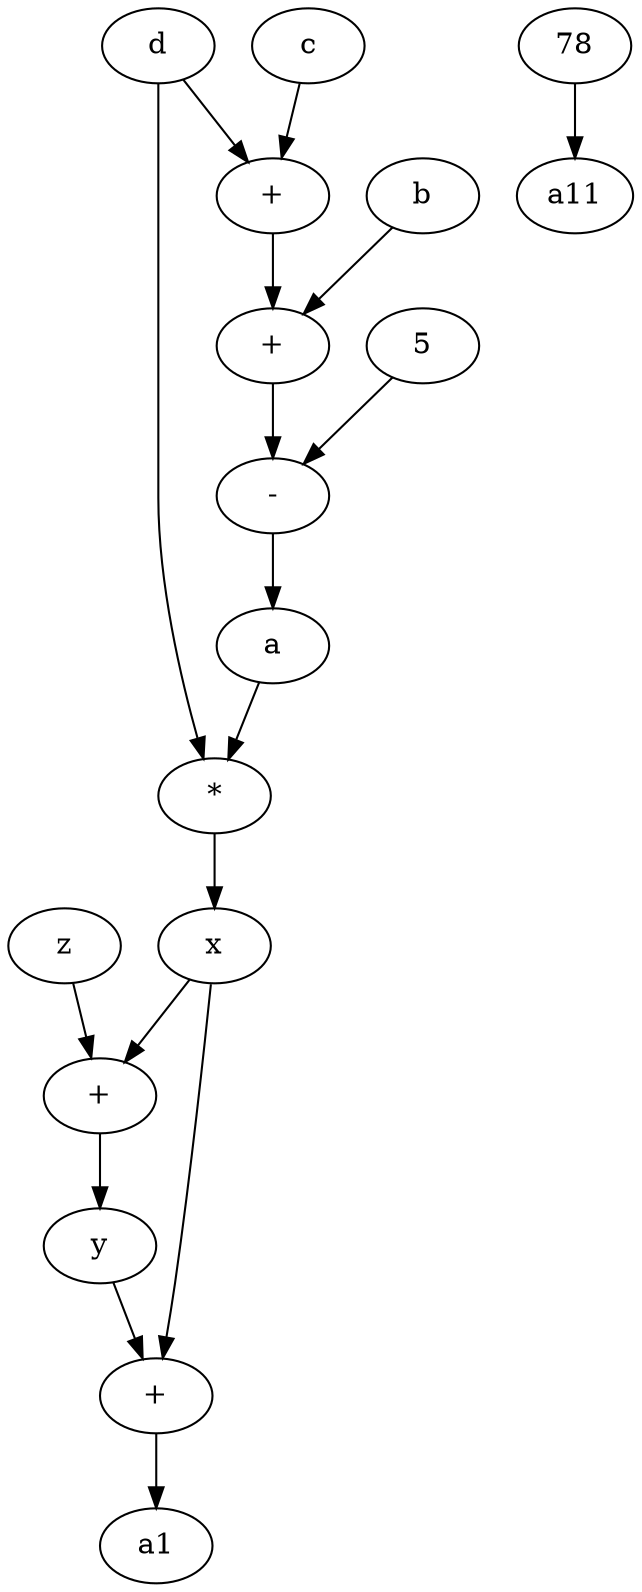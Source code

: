 digraph DFG {
    "0x149e05e50" [label="a"];
    "0x149e05e50" -> "0x149e06310";
    "0x149e06310" [label="*"];
    "0x149e06310" -> "0x149e05d90";
    "0x149e05d90" [label="x"];
    "0x149e05d90" -> "0x149e066c0";
    "0x149e066c0" [label="+"];
    "0x149e066c0" -> "0x149e06260";
    "0x149e06260" [label="y"];
    "0x149e06260" -> "0x149e06740";
    "0x149e06740" [label="+"];
    "0x149e06740" -> "0x149e06700";
    "0x149e06700" [label="a1"];
    "0x149e05d90" -> "0x149e06740";
    "0x149e060f0" [label="5"];
    "0x149e060f0" -> "0x149e06420";
    "0x149e06420" [label="-"];
    "0x149e06420" -> "0x149e05e50";
    "0x149e06130" [label="d"];
    "0x149e06130" -> "0x149e062d0";
    "0x149e062d0" [label="+"];
    "0x149e062d0" -> "0x149e063c0";
    "0x149e063c0" [label="+"];
    "0x149e063c0" -> "0x149e06420";
    "0x149e06130" -> "0x149e06310";
    "0x149e06170" [label="c"];
    "0x149e06170" -> "0x149e062d0";
    "0x149e06350" [label="b"];
    "0x149e06350" -> "0x149e063c0";
    "0x149e06680" [label="z"];
    "0x149e06680" -> "0x149e066c0";
    "0x149e06800" [label="a11"];
    "0x149e06870" [label="78"];
    "0x149e06870" -> "0x149e06800";
}
